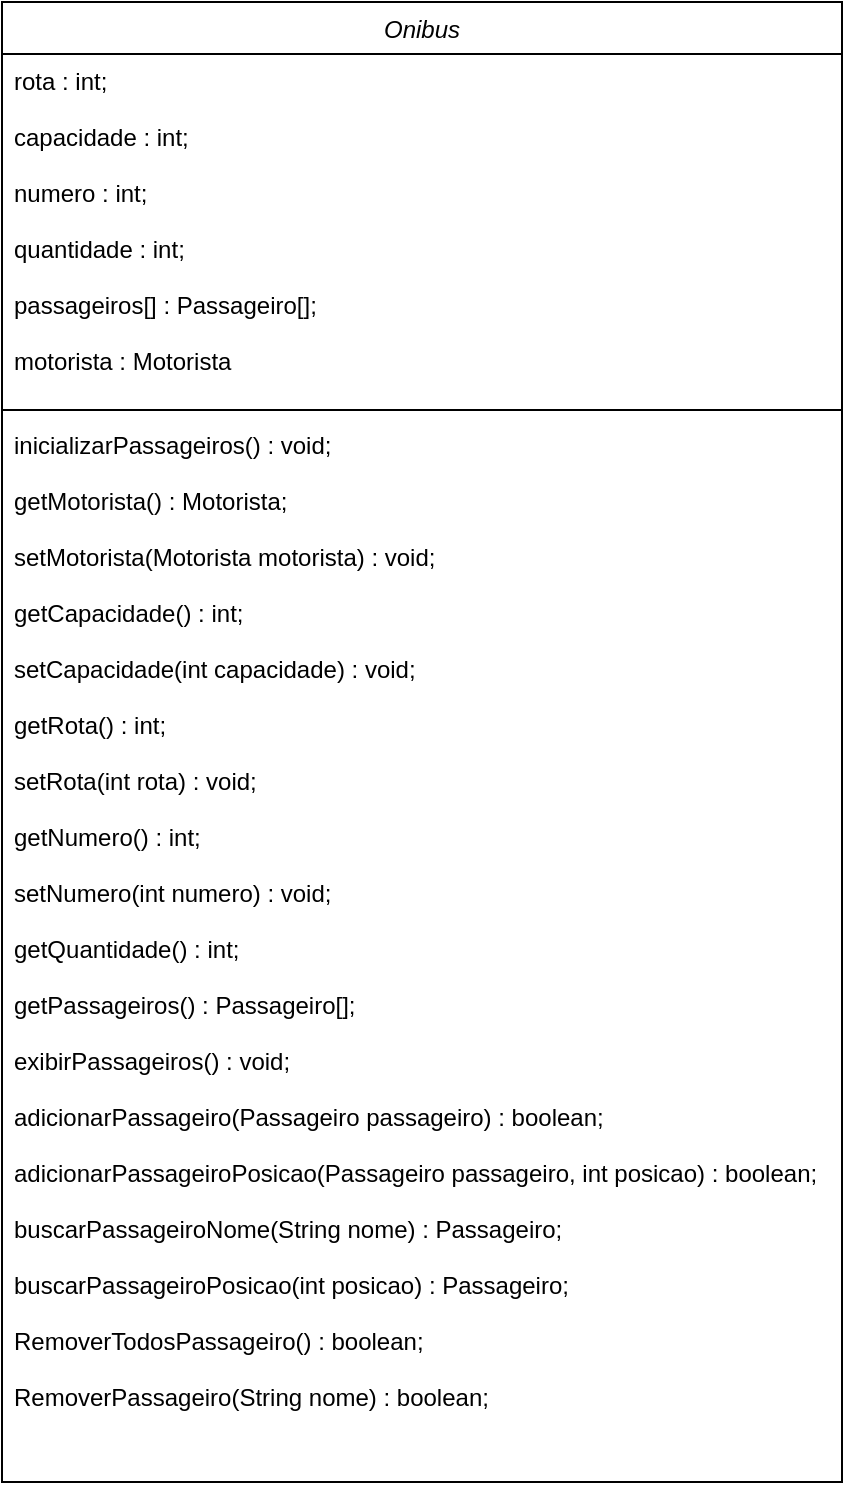 <mxfile version="24.7.12">
  <diagram id="C5RBs43oDa-KdzZeNtuy" name="Page-1">
    <mxGraphModel dx="1050" dy="557" grid="1" gridSize="10" guides="1" tooltips="1" connect="1" arrows="1" fold="1" page="1" pageScale="1" pageWidth="827" pageHeight="1169" math="0" shadow="0">
      <root>
        <mxCell id="WIyWlLk6GJQsqaUBKTNV-0" />
        <mxCell id="WIyWlLk6GJQsqaUBKTNV-1" parent="WIyWlLk6GJQsqaUBKTNV-0" />
        <mxCell id="zkfFHV4jXpPFQw0GAbJ--0" value="Onibus&#xa;&#xa;" style="swimlane;fontStyle=2;align=center;verticalAlign=top;childLayout=stackLayout;horizontal=1;startSize=26;horizontalStack=0;resizeParent=1;resizeLast=0;collapsible=1;marginBottom=0;rounded=0;shadow=0;strokeWidth=1;" parent="WIyWlLk6GJQsqaUBKTNV-1" vertex="1">
          <mxGeometry x="220" y="120" width="420" height="740" as="geometry">
            <mxRectangle x="230" y="140" width="160" height="26" as="alternateBounds" />
          </mxGeometry>
        </mxCell>
        <mxCell id="zkfFHV4jXpPFQw0GAbJ--1" value="rota : int;&#xa;&#xa;capacidade : int;&#xa;&#xa;numero : int;&#xa;&#xa;quantidade : int;&#xa;&#xa;passageiros[] : Passageiro[];&#xa;&#xa;motorista : Motorista" style="text;align=left;verticalAlign=top;spacingLeft=4;spacingRight=4;overflow=hidden;rotatable=0;points=[[0,0.5],[1,0.5]];portConstraint=eastwest;" parent="zkfFHV4jXpPFQw0GAbJ--0" vertex="1">
          <mxGeometry y="26" width="420" height="174" as="geometry" />
        </mxCell>
        <mxCell id="zkfFHV4jXpPFQw0GAbJ--4" value="" style="line;html=1;strokeWidth=1;align=left;verticalAlign=middle;spacingTop=-1;spacingLeft=3;spacingRight=3;rotatable=0;labelPosition=right;points=[];portConstraint=eastwest;" parent="zkfFHV4jXpPFQw0GAbJ--0" vertex="1">
          <mxGeometry y="200" width="420" height="8" as="geometry" />
        </mxCell>
        <mxCell id="zkfFHV4jXpPFQw0GAbJ--5" value="inicializarPassageiros() : void;&#xa;&#xa;getMotorista() : Motorista;&#xa;&#xa;setMotorista(Motorista motorista) : void;&#xa;&#xa;getCapacidade() : int;&#xa;&#xa;setCapacidade(int capacidade) : void;&#xa;&#xa;getRota() : int;&#xa;&#xa;setRota(int rota) : void;&#xa;&#xa;getNumero() : int;&#xa;&#xa;setNumero(int numero) : void;&#xa;&#xa;getQuantidade() : int;&#xa;&#xa;getPassageiros() : Passageiro[];&#xa;&#xa;exibirPassageiros() : void;&#xa;&#xa;adicionarPassageiro(Passageiro passageiro) : boolean;&#xa;&#xa;adicionarPassageiroPosicao(Passageiro passageiro, int posicao) : boolean;&#xa;&#xa;buscarPassageiroNome(String nome) : Passageiro;&#xa;&#xa;buscarPassageiroPosicao(int posicao) : Passageiro;&#xa;&#xa;RemoverTodosPassageiro() : boolean;&#xa;&#xa;RemoverPassageiro(String nome) : boolean;&#xa;" style="text;align=left;verticalAlign=top;spacingLeft=4;spacingRight=4;overflow=hidden;rotatable=0;points=[[0,0.5],[1,0.5]];portConstraint=eastwest;" parent="zkfFHV4jXpPFQw0GAbJ--0" vertex="1">
          <mxGeometry y="208" width="420" height="532" as="geometry" />
        </mxCell>
      </root>
    </mxGraphModel>
  </diagram>
</mxfile>
